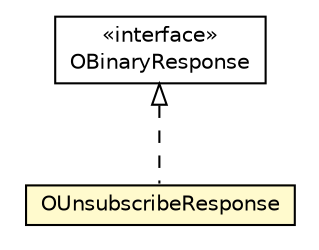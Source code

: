 #!/usr/local/bin/dot
#
# Class diagram 
# Generated by UMLGraph version R5_6-24-gf6e263 (http://www.umlgraph.org/)
#

digraph G {
	edge [fontname="Helvetica",fontsize=10,labelfontname="Helvetica",labelfontsize=10];
	node [fontname="Helvetica",fontsize=10,shape=plaintext];
	nodesep=0.25;
	ranksep=0.5;
	// com.orientechnologies.orient.client.remote.OBinaryResponse
	c7749535 [label=<<table title="com.orientechnologies.orient.client.remote.OBinaryResponse" border="0" cellborder="1" cellspacing="0" cellpadding="2" port="p" href="../OBinaryResponse.html">
		<tr><td><table border="0" cellspacing="0" cellpadding="1">
<tr><td align="center" balign="center"> &#171;interface&#187; </td></tr>
<tr><td align="center" balign="center"> OBinaryResponse </td></tr>
		</table></td></tr>
		</table>>, URL="../OBinaryResponse.html", fontname="Helvetica", fontcolor="black", fontsize=10.0];
	// com.orientechnologies.orient.client.remote.message.OUnsubscribeResponse
	c7749666 [label=<<table title="com.orientechnologies.orient.client.remote.message.OUnsubscribeResponse" border="0" cellborder="1" cellspacing="0" cellpadding="2" port="p" bgcolor="lemonChiffon" href="./OUnsubscribeResponse.html">
		<tr><td><table border="0" cellspacing="0" cellpadding="1">
<tr><td align="center" balign="center"> OUnsubscribeResponse </td></tr>
		</table></td></tr>
		</table>>, URL="./OUnsubscribeResponse.html", fontname="Helvetica", fontcolor="black", fontsize=10.0];
	//com.orientechnologies.orient.client.remote.message.OUnsubscribeResponse implements com.orientechnologies.orient.client.remote.OBinaryResponse
	c7749535:p -> c7749666:p [dir=back,arrowtail=empty,style=dashed];
}

